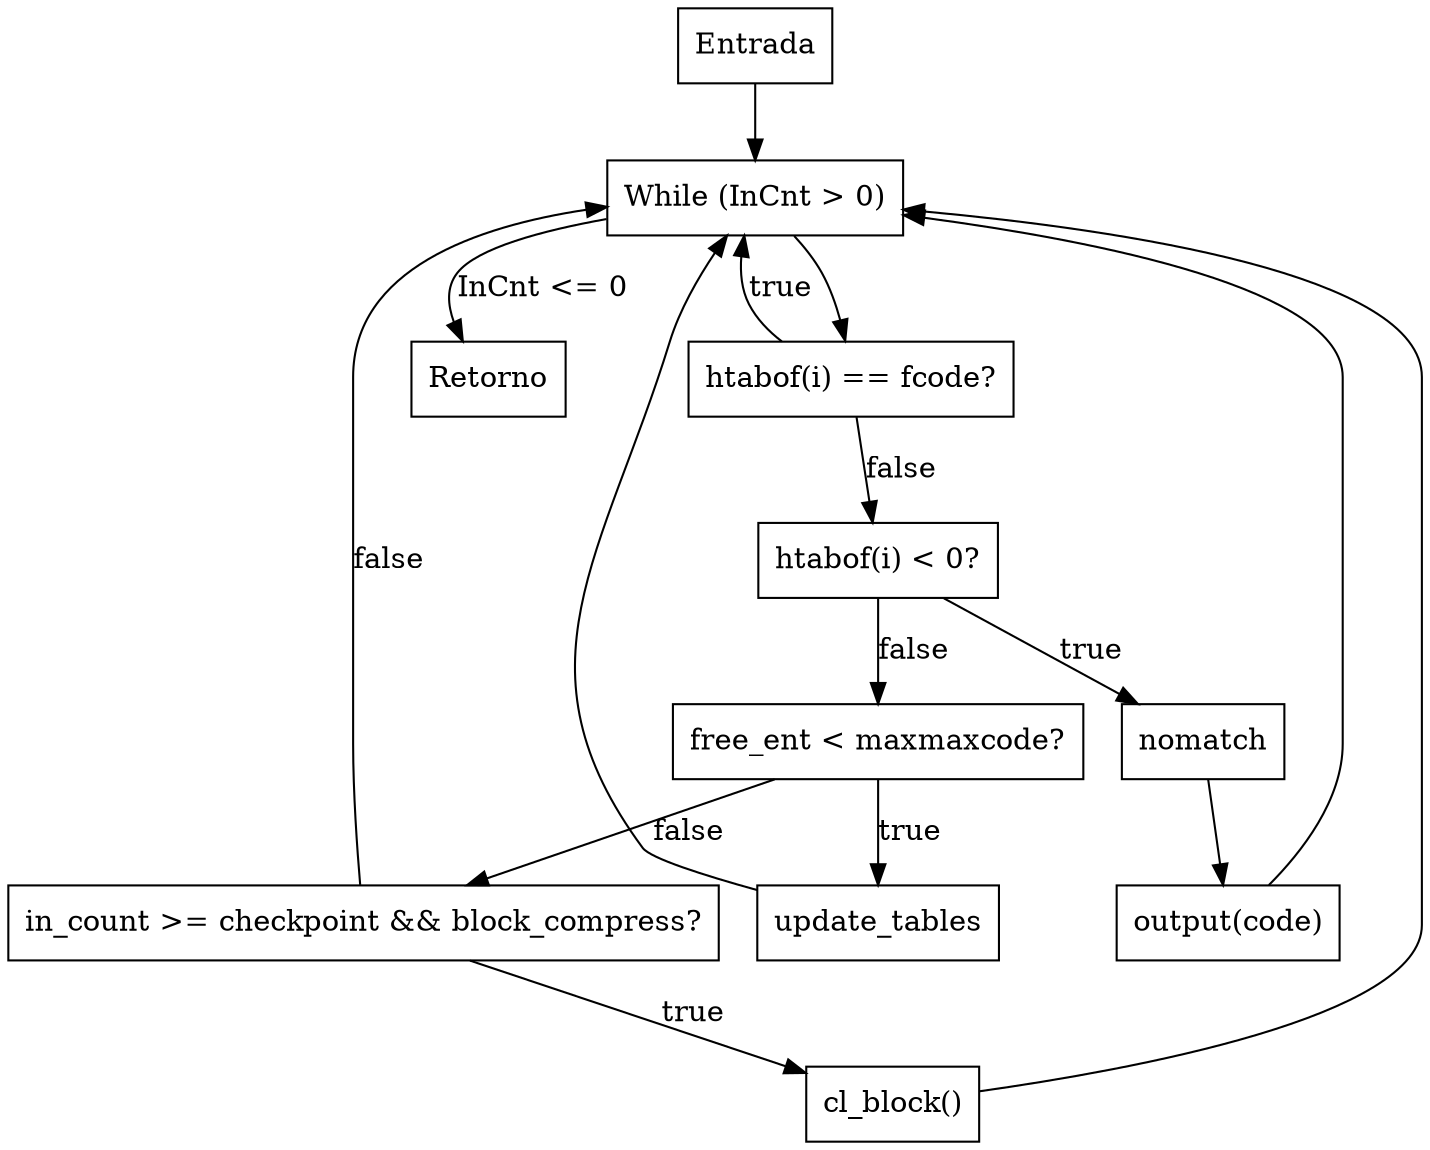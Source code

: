 digraph compress_CFG {
    node [shape=box];
    entry [label="Entrada"];
    loop [label="While (InCnt > 0)"];
    cond1 [label="htabof(i) == fcode?"];
    cond2 [label="htabof(i) < 0?"];
    cond3 [label="free_ent < maxmaxcode?"];
    cond4 [label="in_count >= checkpoint && block_compress?"];
    cl_block_call [label="cl_block()"];
    output_call [label="output(code)"];
    exit [label="Retorno"];

    entry -> loop;
    loop -> cond1;
    cond1 -> cond2 [label="false"];
    cond1 -> loop [label="true"];
    cond2 -> cond3 [label="false"];
    cond2 -> nomatch [label="true"];
    cond3 -> update_tables [label="true"];
    cond3 -> cond4 [label="false"];
    cond4 -> cl_block_call [label="true"];
    cond4 -> loop [label="false"];
    update_tables -> loop;
    cl_block_call -> loop;
    nomatch -> output_call -> loop;
    loop -> exit [label="InCnt <= 0"];
}